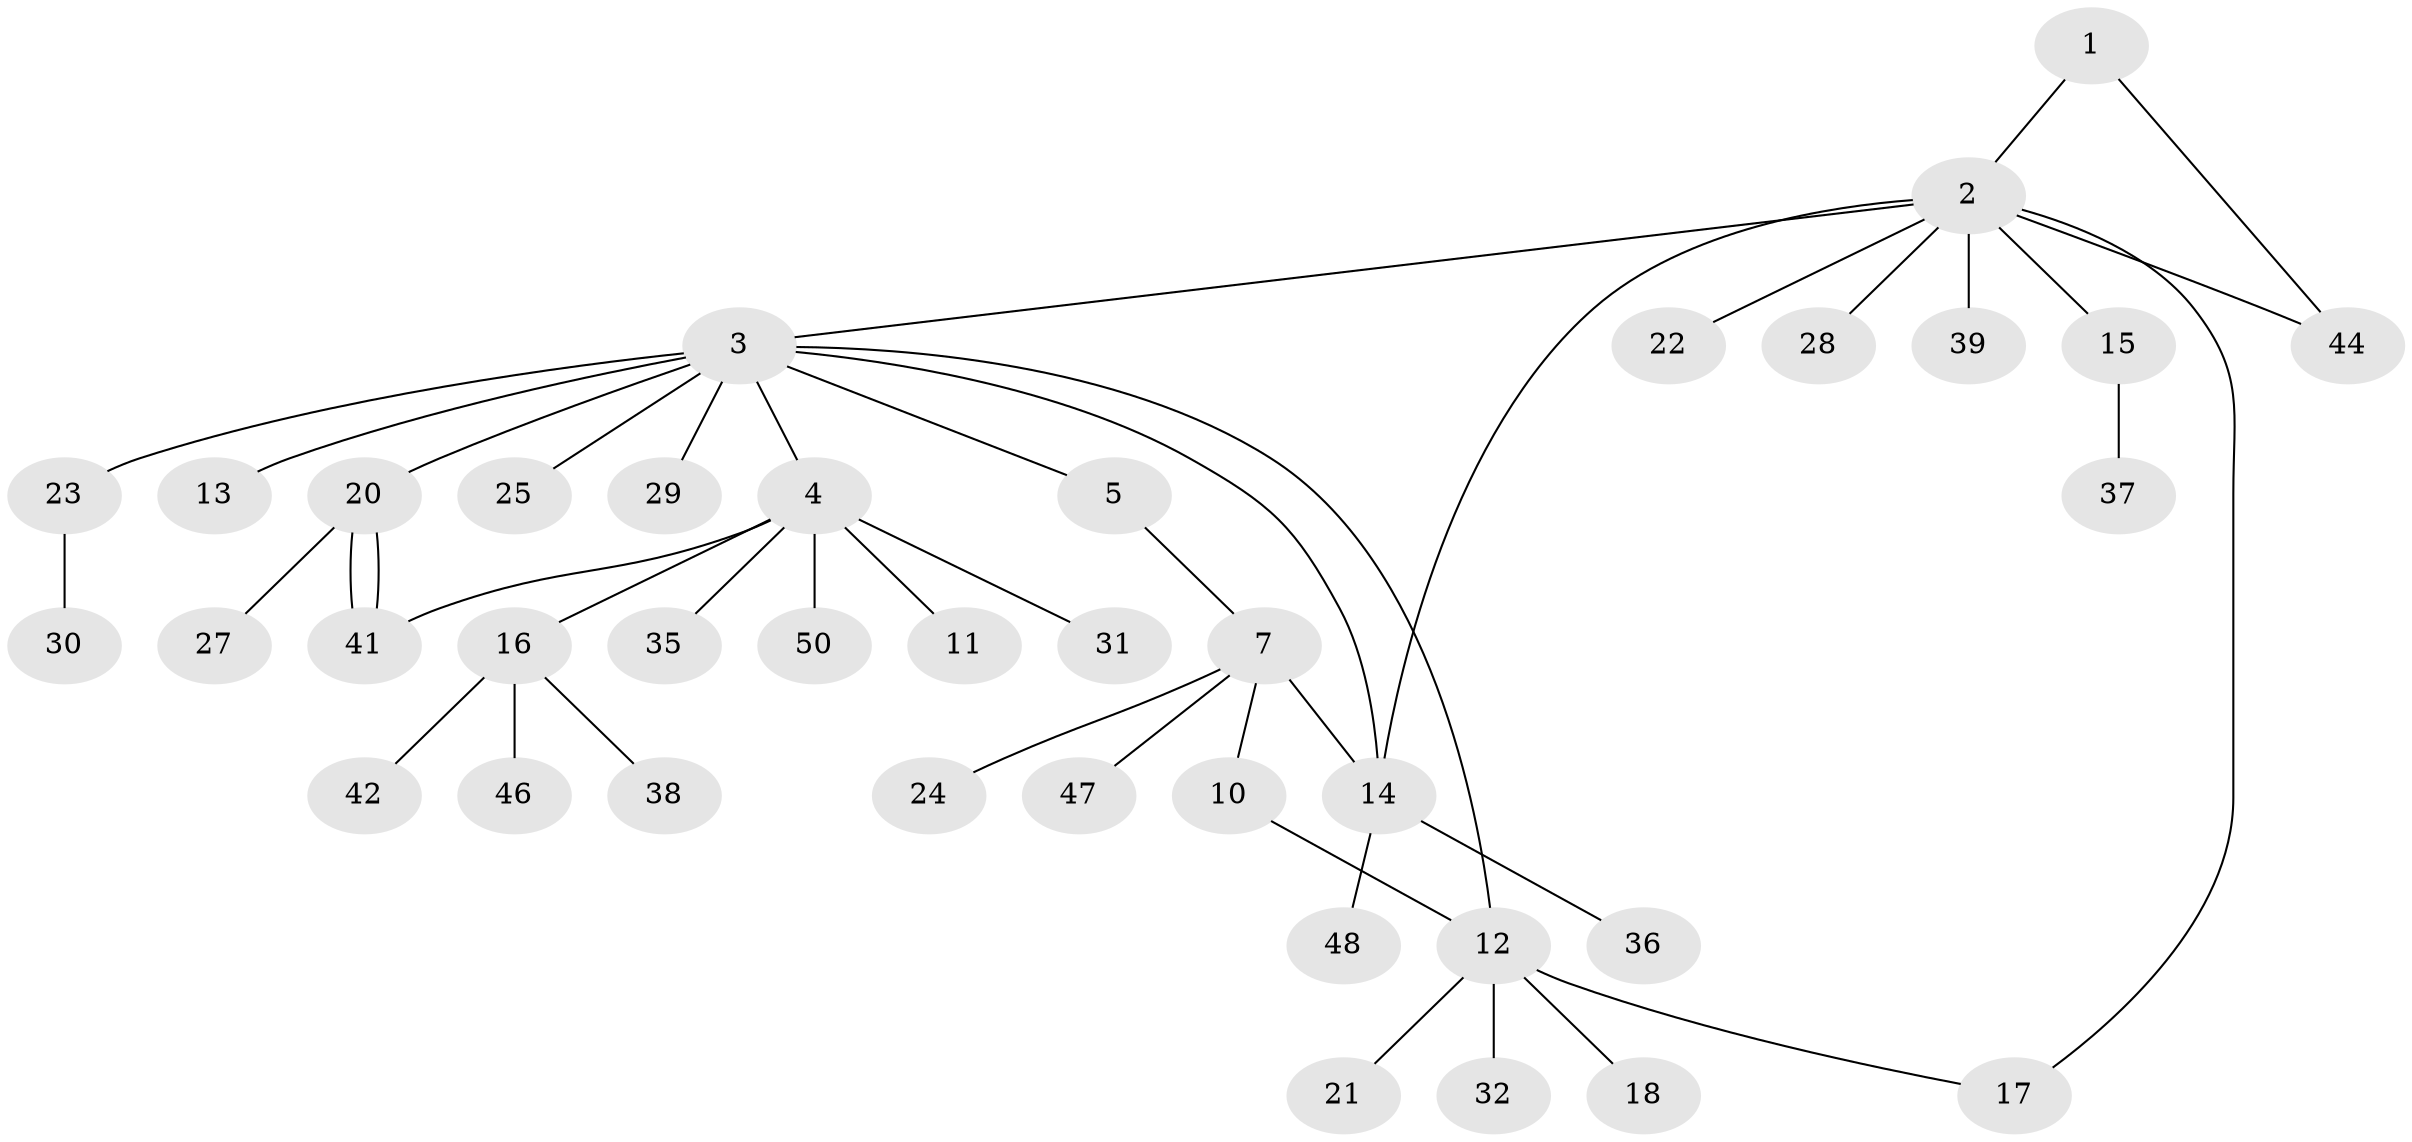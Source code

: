 // Generated by graph-tools (version 1.1) at 2025/23/03/03/25 07:23:52]
// undirected, 39 vertices, 45 edges
graph export_dot {
graph [start="1"]
  node [color=gray90,style=filled];
  1 [super="+49"];
  2 [super="+19"];
  3 [super="+6"];
  4 [super="+8"];
  5;
  7 [super="+9"];
  10;
  11;
  12 [super="+26"];
  13;
  14 [super="+33"];
  15;
  16 [super="+43"];
  17 [super="+34"];
  18;
  20 [super="+40"];
  21;
  22;
  23;
  24;
  25;
  27;
  28;
  29;
  30;
  31;
  32;
  35;
  36;
  37 [super="+45"];
  38;
  39;
  41;
  42;
  44;
  46;
  47;
  48;
  50;
  1 -- 2;
  1 -- 44;
  2 -- 3;
  2 -- 15;
  2 -- 17;
  2 -- 22;
  2 -- 28;
  2 -- 39;
  2 -- 44;
  2 -- 14;
  3 -- 4;
  3 -- 5;
  3 -- 13;
  3 -- 20;
  3 -- 23;
  3 -- 25;
  3 -- 12;
  3 -- 29;
  3 -- 14;
  4 -- 11;
  4 -- 16;
  4 -- 35;
  4 -- 41;
  4 -- 50;
  4 -- 31;
  5 -- 7;
  7 -- 10;
  7 -- 47;
  7 -- 24;
  7 -- 14;
  10 -- 12;
  12 -- 18;
  12 -- 21;
  12 -- 32;
  12 -- 17;
  14 -- 36;
  14 -- 48;
  15 -- 37;
  16 -- 38;
  16 -- 42;
  16 -- 46;
  20 -- 27;
  20 -- 41;
  20 -- 41;
  23 -- 30;
}

